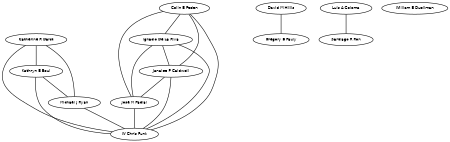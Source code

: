 graph G {
size="3,3";
node [fontsize=7, fontname="Helvetica"];
edge [fontsize=7, fontname="Helvetica"];
node0 [label="Catherine R Darst", width=0.27433100247,height=0.27433100247];
node1 [label="Kathryn E Boul", width=0.27433100247,height=0.27433100247];
node2 [label="Michael J Ryan", width=0.27433100247,height=0.27433100247];
node3 [label="W Chris Funk", width=0.27433100247,height=0.27433100247];
node4 [label="Colin E Peden", width=0.27433100247,height=0.27433100247];
node5 [label="Ignacio De La Riva", width=0.27433100247,height=0.27433100247];
node6 [label="Janalee P Caldwell", width=0.27433100247,height=0.27433100247];
node7 [label="José M Padial", width=0.27433100247,height=0.27433100247];
node8 [label="David M Hillis", width=0.27433100247,height=0.27433100247];
node9 [label="Gregory B Pauly", width=0.27433100247,height=0.27433100247];
node10 [label="Luis A Coloma", width=0.27433100247,height=0.27433100247];
node11 [label="Santiago R Ron", width=0.27433100247,height=0.27433100247];
node12 [label="William E Duellman", width=0.27433100247,height=0.27433100247];
node0 -- node1 [label=""];
node0 -- node2 [label=""];
node0 -- node3 [label=""];
node4 -- node5 [label=""];
node4 -- node6 [label=""];
node4 -- node7 [label=""];
node4 -- node3 [label=""];
node8 -- node9 [label=""];
node5 -- node6 [label=""];
node5 -- node7 [label=""];
node5 -- node3 [label=""];
node6 -- node7 [label=""];
node6 -- node3 [label=""];
node7 -- node3 [label=""];
node1 -- node2 [label=""];
node1 -- node3 [label=""];
node10 -- node11 [label=""];
node2 -- node3 [label=""];
}

